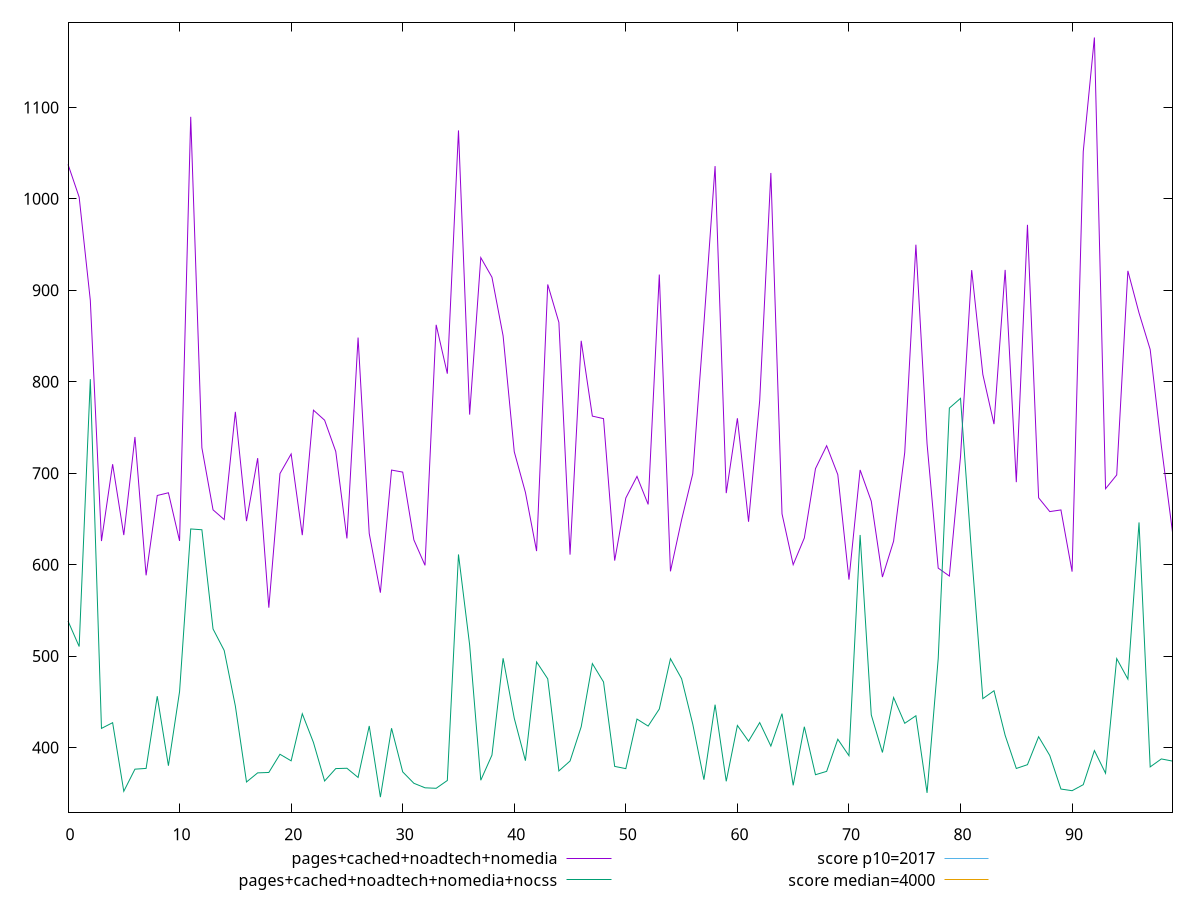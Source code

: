 reset

$pagesCachedNoadtechNomedia <<EOF
0 1037.7360000000006
1 1001.8720000000017
2 888.9880000000006
3 625.7960000000008
4 709.8360000000007
5 632.3440000000008
6 739.6240000000008
7 588.3200000000006
8 675.6440000000006
9 678.5920000000007
10 625.9440000000004
11 1089.7120000000007
12 727.8360000000009
13 659.9320000000007
14 649.2920000000004
15 767.0560000000003
16 647.5960000000005
17 716.4600000000005
18 552.9440000000002
19 699.6000000000003
20 721.0320000000008
21 632.2360000000006
22 768.9280000000006
23 757.9760000000005
24 723.7320000000012
25 628.6640000000001
26 848.3359999999998
27 634.0400000000009
28 569.3480000000002
29 703.4080000000014
30 701.1960000000004
31 627.1160000000006
32 599.2200000000004
33 862.2720000000005
34 808.8480000000011
35 1074.8280000000013
36 764.072000000001
37 935.7440000000008
38 914.3160000000003
39 850.1640000000014
40 723.4240000000009
41 679.0480000000005
42 614.8120000000005
43 906.3960000000002
44 864.9160000000008
45 610.9120000000005
46 844.7760000000007
47 762.4200000000004
48 759.6520000000004
49 604.4080000000012
50 672.8920000000005
51 696.5080000000006
52 665.8520000000002
53 917.2560000000008
54 592.6640000000007
55 649.0960000000005
56 699.4399999999999
57 863.632000000001
58 1035.8360000000014
59 678.1960000000005
60 760.0760000000005
61 646.9080000000005
62 779.5480000000006
63 1028.3080000000007
64 655.5480000000011
65 599.9600000000002
66 629.1680000000007
67 704.9960000000004
68 730.0200000000008
69 698.4280000000005
70 583.584000000001
71 703.5640000000006
72 669.3600000000007
73 586.4440000000003
74 625.5800000000005
75 722.6760000000004
76 949.8920000000012
77 732.1960000000007
78 596.1600000000002
79 587.5240000000007
80 718.1840000000008
81 922.0800000000004
82 807.9800000000005
83 753.6720000000004
84 922.3040000000013
85 690.1720000000006
86 971.6040000000008
87 673.0840000000005
88 658.0040000000002
89 659.820000000001
90 592.3360000000001
91 1051.6879999999999
92 1176.4840000000004
93 683.0080000000004
94 698.0640000000004
95 921.2800000000007
96 875.2200000000009
97 835.2800000000013
98 729.7920000000015
99 635.5920000000006
EOF

$pagesCachedNoadtechNomediaNocss <<EOF
0 538.3839999999998
1 510.44399999999996
2 802.8560000000007
3 420.9120000000001
4 427.1559999999999
5 352.12
6 376.32399999999996
7 377.152
8 456.08
9 380.10799999999995
10 461.2040000000002
11 639.0200000000002
12 638.1480000000003
13 529.6680000000002
14 506.15200000000027
15 445.36800000000017
16 362.2959999999999
17 372.28399999999993
18 372.7160000000001
19 392.6160000000001
20 385.44
21 436.9200000000002
22 405.52400000000006
23 363.38400000000007
24 376.9639999999997
25 377.32800000000003
26 367.27199999999993
27 423.55200000000013
28 345.72400000000005
29 421.08
30 373.364
31 360.90400000000017
32 355.932
33 355.40799999999996
34 363.93600000000004
35 611.1280000000004
36 512.156
37 364.21599999999995
38 391.724
39 497.62000000000023
40 431.95600000000013
41 385.592
42 493.6120000000002
43 475.1160000000003
44 374.3960000000001
45 385.24399999999997
46 422.7240000000001
47 491.768
48 471.7200000000001
49 379.35600000000005
50 376.90400000000005
51 431.11199999999997
52 423.44800000000015
53 442.1240000000001
54 497.12800000000004
55 475.1960000000001
56 425.54
57 364.78800000000007
58 446.8319999999999
59 363.064
60 424.1280000000001
61 406.91600000000005
62 427.2759999999999
63 401.568
64 437.0360000000001
65 358.63199999999995
66 422.71999999999997
67 370.24799999999993
68 373.9199999999999
69 409.06800000000015
70 391.068
71 632.4320000000002
72 435.692
73 394.58799999999997
74 454.688
75 426.47999999999996
76 434.7399999999999
77 350.4079999999999
78 497.24800000000016
79 771.2240000000003
80 781.8640000000007
81 610.6840000000005
82 453.44000000000005
83 462.1000000000001
84 413.29200000000003
85 377.092
86 381.232
87 411.788
88 391.26800000000003
89 354.59200000000004
90 352.78000000000003
91 359.352
92 396.652
93 371.844
94 497.24000000000007
95 474.8040000000002
96 646.152
97 378.78799999999984
98 387.52000000000004
99 385.1480000000001
EOF

set key outside below
set xrange [0:99]
set yrange [329.10880000000003:1193.0992000000003]
set trange [329.10880000000003:1193.0992000000003]
set terminal svg size 640, 520 enhanced background rgb 'white'
set output "report_00019_2021-02-10T18-14-37.922Z//mainthread-work-breakdown/comparison/line/3_vs_4.svg"

plot $pagesCachedNoadtechNomedia title "pages+cached+noadtech+nomedia" with line, \
     $pagesCachedNoadtechNomediaNocss title "pages+cached+noadtech+nomedia+nocss" with line, \
     2017 title "score p10=2017", \
     4000 title "score median=4000"

reset
